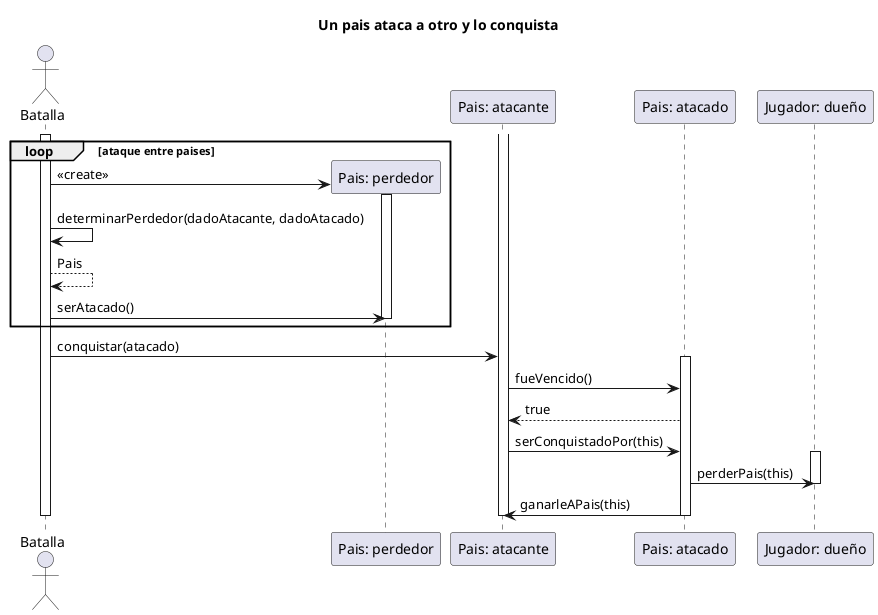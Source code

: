 @startuml

title Un pais ataca a otro y lo conquista

Actor Batalla

Batalla++

loop ataque entre paises

    Participant "Pais: perdedor" as perdedor

    Batalla -> perdedor **: << create >>

    perdedor++

    Batalla -> Batalla: determinarPerdedor(dadoAtacante, dadoAtacado)
    Batalla --> Batalla: Pais
    Batalla -> perdedor: serAtacado()

    perdedor--
end

Participant "Pais: atacante" as atacante
atacante++

Batalla -> atacante: conquistar(atacado)

Participant "Pais: atacado" as atacado
atacado++

atacante -> atacado: fueVencido()
atacado --> atacante: true

atacante -> atacado: serConquistadoPor(this)

Participant "Jugador: dueño" as dueño
dueño++

atacado -> dueño: perderPais(this)

dueño--

atacado -> atacante: ganarleAPais(this)

atacado--

atacante--

Batalla--
@enduml